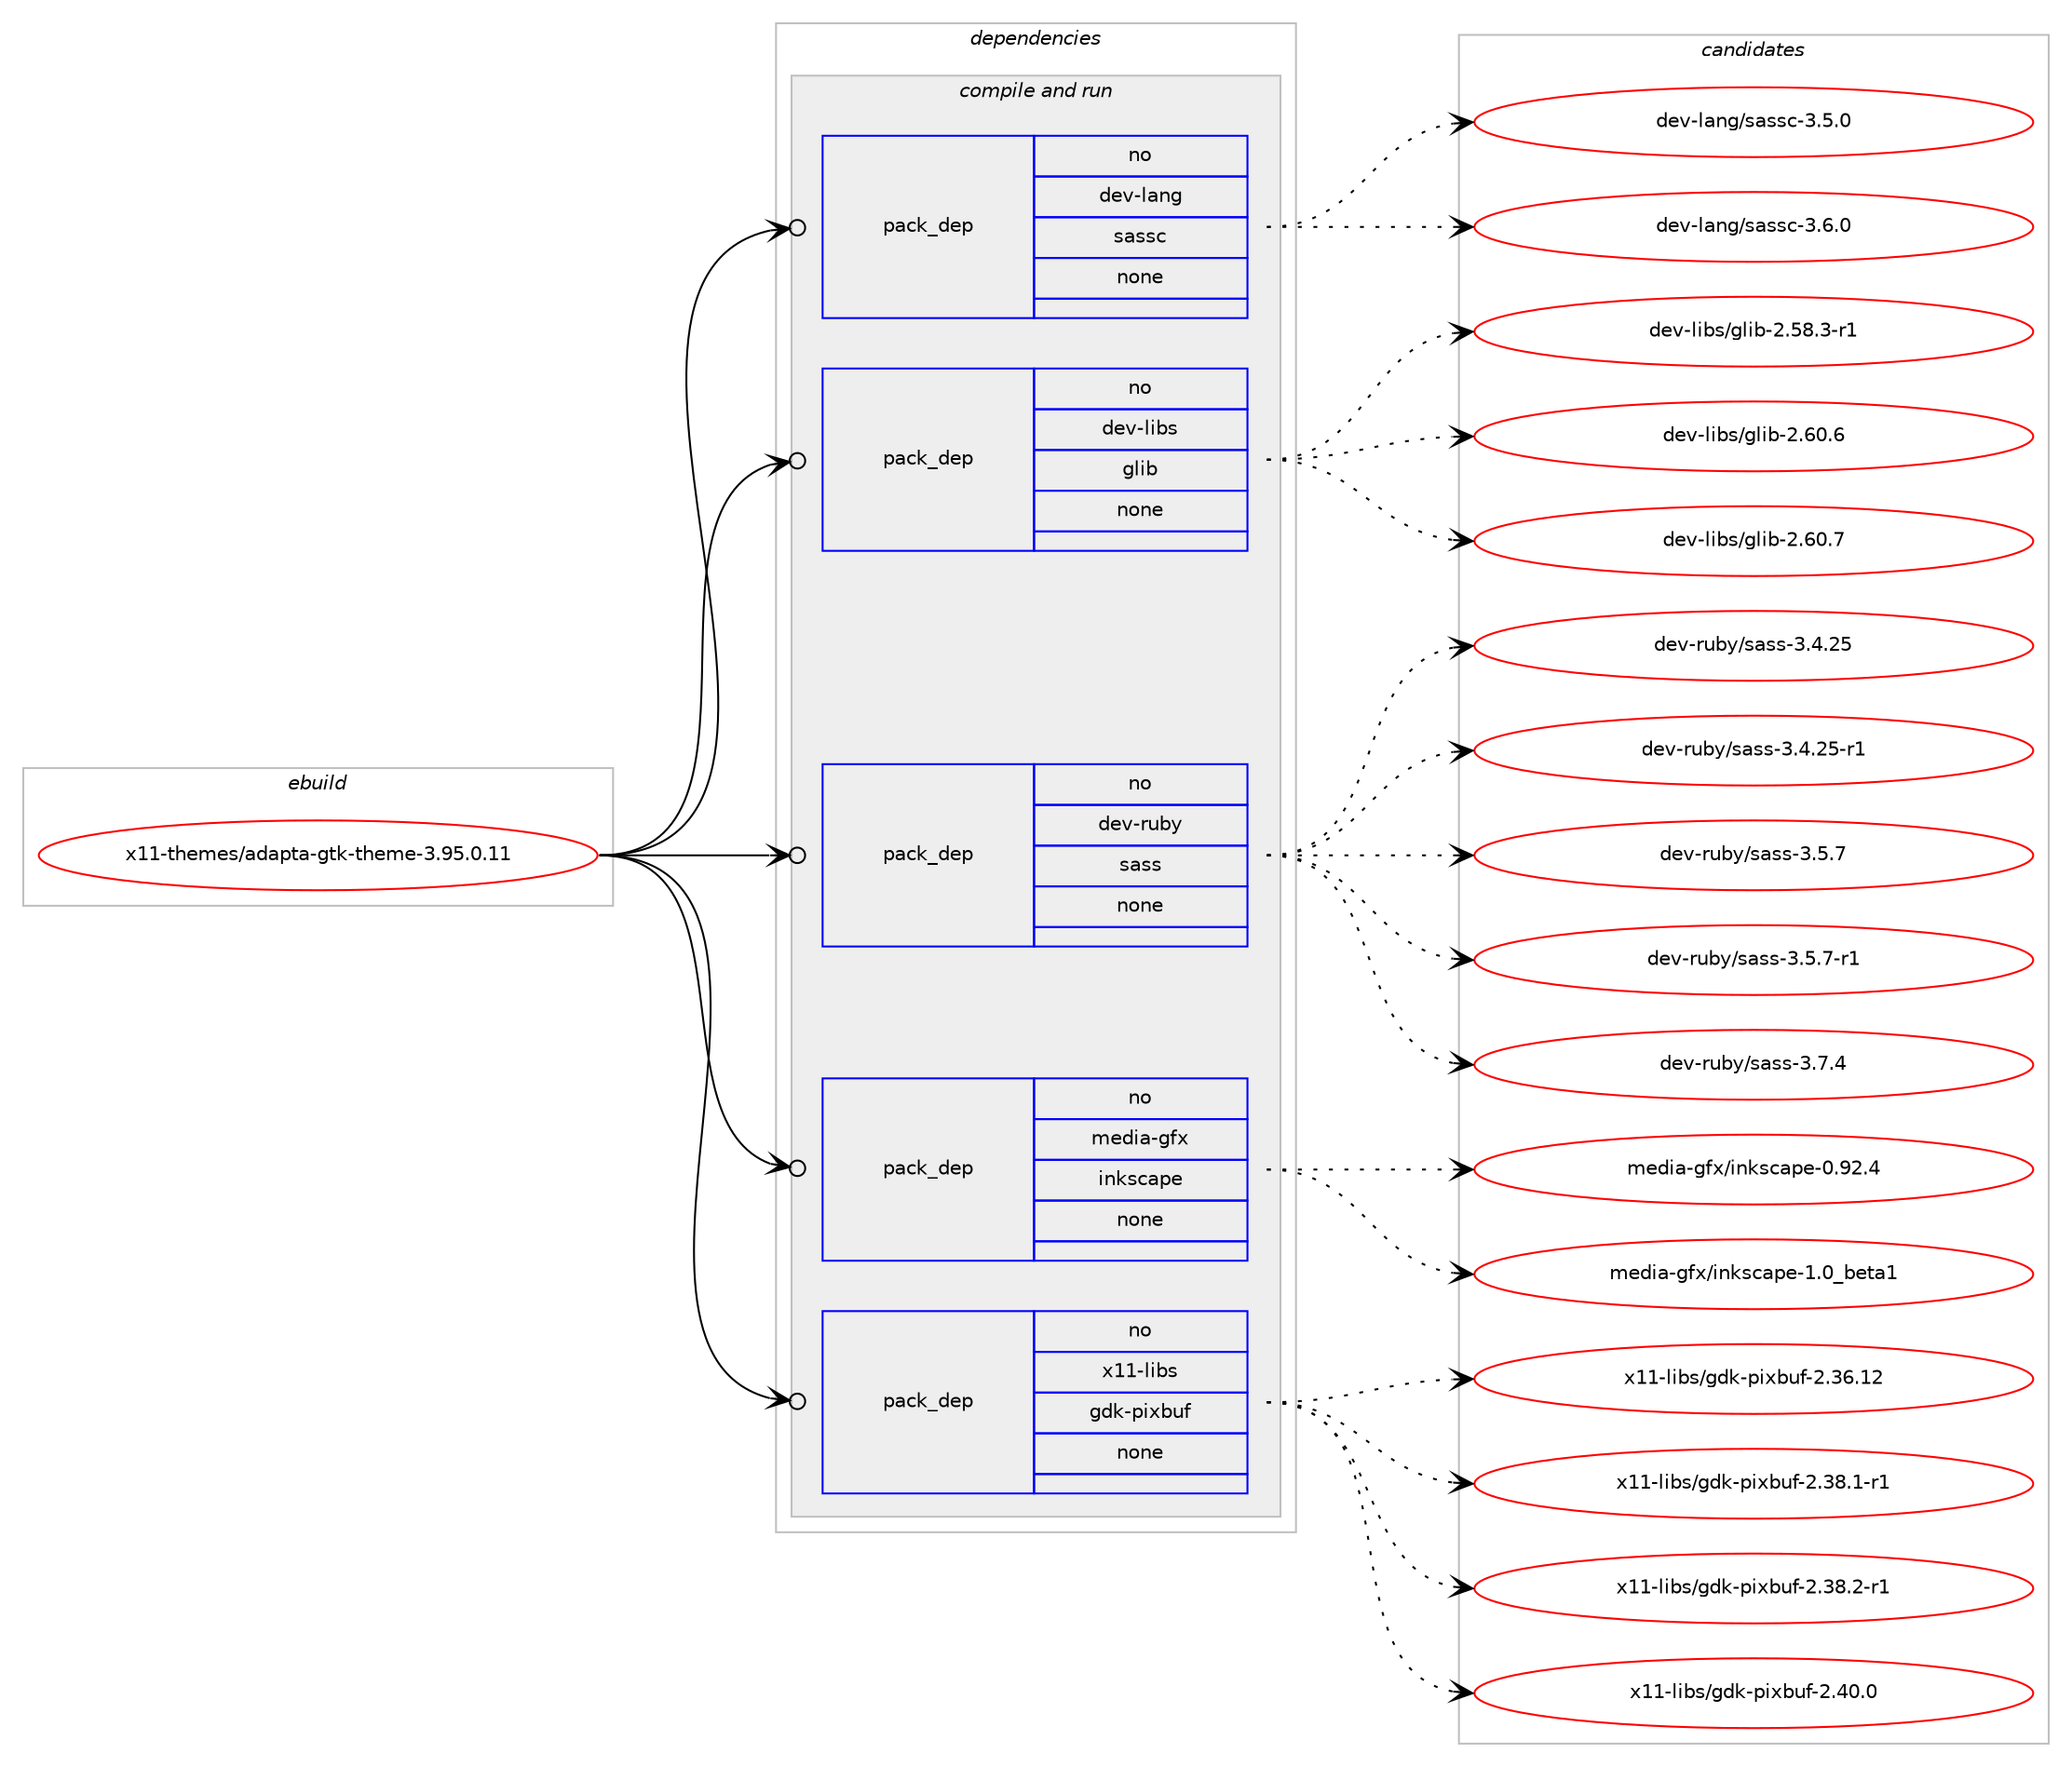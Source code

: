 digraph prolog {

# *************
# Graph options
# *************

newrank=true;
concentrate=true;
compound=true;
graph [rankdir=LR,fontname=Helvetica,fontsize=10,ranksep=1.5];#, ranksep=2.5, nodesep=0.2];
edge  [arrowhead=vee];
node  [fontname=Helvetica,fontsize=10];

# **********
# The ebuild
# **********

subgraph cluster_leftcol {
color=gray;
rank=same;
label=<<i>ebuild</i>>;
id [label="x11-themes/adapta-gtk-theme-3.95.0.11", color=red, width=4, href="../x11-themes/adapta-gtk-theme-3.95.0.11.svg"];
}

# ****************
# The dependencies
# ****************

subgraph cluster_midcol {
color=gray;
label=<<i>dependencies</i>>;
subgraph cluster_compile {
fillcolor="#eeeeee";
style=filled;
label=<<i>compile</i>>;
}
subgraph cluster_compileandrun {
fillcolor="#eeeeee";
style=filled;
label=<<i>compile and run</i>>;
subgraph pack687290 {
dependency924481 [label=<<TABLE BORDER="0" CELLBORDER="1" CELLSPACING="0" CELLPADDING="4" WIDTH="220"><TR><TD ROWSPAN="6" CELLPADDING="30">pack_dep</TD></TR><TR><TD WIDTH="110">no</TD></TR><TR><TD>dev-lang</TD></TR><TR><TD>sassc</TD></TR><TR><TD>none</TD></TR><TR><TD></TD></TR></TABLE>>, shape=none, color=blue];
}
id:e -> dependency924481:w [weight=20,style="solid",arrowhead="odotvee"];
subgraph pack687291 {
dependency924482 [label=<<TABLE BORDER="0" CELLBORDER="1" CELLSPACING="0" CELLPADDING="4" WIDTH="220"><TR><TD ROWSPAN="6" CELLPADDING="30">pack_dep</TD></TR><TR><TD WIDTH="110">no</TD></TR><TR><TD>dev-libs</TD></TR><TR><TD>glib</TD></TR><TR><TD>none</TD></TR><TR><TD></TD></TR></TABLE>>, shape=none, color=blue];
}
id:e -> dependency924482:w [weight=20,style="solid",arrowhead="odotvee"];
subgraph pack687292 {
dependency924483 [label=<<TABLE BORDER="0" CELLBORDER="1" CELLSPACING="0" CELLPADDING="4" WIDTH="220"><TR><TD ROWSPAN="6" CELLPADDING="30">pack_dep</TD></TR><TR><TD WIDTH="110">no</TD></TR><TR><TD>dev-ruby</TD></TR><TR><TD>sass</TD></TR><TR><TD>none</TD></TR><TR><TD></TD></TR></TABLE>>, shape=none, color=blue];
}
id:e -> dependency924483:w [weight=20,style="solid",arrowhead="odotvee"];
subgraph pack687293 {
dependency924484 [label=<<TABLE BORDER="0" CELLBORDER="1" CELLSPACING="0" CELLPADDING="4" WIDTH="220"><TR><TD ROWSPAN="6" CELLPADDING="30">pack_dep</TD></TR><TR><TD WIDTH="110">no</TD></TR><TR><TD>media-gfx</TD></TR><TR><TD>inkscape</TD></TR><TR><TD>none</TD></TR><TR><TD></TD></TR></TABLE>>, shape=none, color=blue];
}
id:e -> dependency924484:w [weight=20,style="solid",arrowhead="odotvee"];
subgraph pack687294 {
dependency924485 [label=<<TABLE BORDER="0" CELLBORDER="1" CELLSPACING="0" CELLPADDING="4" WIDTH="220"><TR><TD ROWSPAN="6" CELLPADDING="30">pack_dep</TD></TR><TR><TD WIDTH="110">no</TD></TR><TR><TD>x11-libs</TD></TR><TR><TD>gdk-pixbuf</TD></TR><TR><TD>none</TD></TR><TR><TD></TD></TR></TABLE>>, shape=none, color=blue];
}
id:e -> dependency924485:w [weight=20,style="solid",arrowhead="odotvee"];
}
subgraph cluster_run {
fillcolor="#eeeeee";
style=filled;
label=<<i>run</i>>;
}
}

# **************
# The candidates
# **************

subgraph cluster_choices {
rank=same;
color=gray;
label=<<i>candidates</i>>;

subgraph choice687290 {
color=black;
nodesep=1;
choice1001011184510897110103471159711511599455146534648 [label="dev-lang/sassc-3.5.0", color=red, width=4,href="../dev-lang/sassc-3.5.0.svg"];
choice1001011184510897110103471159711511599455146544648 [label="dev-lang/sassc-3.6.0", color=red, width=4,href="../dev-lang/sassc-3.6.0.svg"];
dependency924481:e -> choice1001011184510897110103471159711511599455146534648:w [style=dotted,weight="100"];
dependency924481:e -> choice1001011184510897110103471159711511599455146544648:w [style=dotted,weight="100"];
}
subgraph choice687291 {
color=black;
nodesep=1;
choice10010111845108105981154710310810598455046535646514511449 [label="dev-libs/glib-2.58.3-r1", color=red, width=4,href="../dev-libs/glib-2.58.3-r1.svg"];
choice1001011184510810598115471031081059845504654484654 [label="dev-libs/glib-2.60.6", color=red, width=4,href="../dev-libs/glib-2.60.6.svg"];
choice1001011184510810598115471031081059845504654484655 [label="dev-libs/glib-2.60.7", color=red, width=4,href="../dev-libs/glib-2.60.7.svg"];
dependency924482:e -> choice10010111845108105981154710310810598455046535646514511449:w [style=dotted,weight="100"];
dependency924482:e -> choice1001011184510810598115471031081059845504654484654:w [style=dotted,weight="100"];
dependency924482:e -> choice1001011184510810598115471031081059845504654484655:w [style=dotted,weight="100"];
}
subgraph choice687292 {
color=black;
nodesep=1;
choice1001011184511411798121471159711511545514652465053 [label="dev-ruby/sass-3.4.25", color=red, width=4,href="../dev-ruby/sass-3.4.25.svg"];
choice10010111845114117981214711597115115455146524650534511449 [label="dev-ruby/sass-3.4.25-r1", color=red, width=4,href="../dev-ruby/sass-3.4.25-r1.svg"];
choice10010111845114117981214711597115115455146534655 [label="dev-ruby/sass-3.5.7", color=red, width=4,href="../dev-ruby/sass-3.5.7.svg"];
choice100101118451141179812147115971151154551465346554511449 [label="dev-ruby/sass-3.5.7-r1", color=red, width=4,href="../dev-ruby/sass-3.5.7-r1.svg"];
choice10010111845114117981214711597115115455146554652 [label="dev-ruby/sass-3.7.4", color=red, width=4,href="../dev-ruby/sass-3.7.4.svg"];
dependency924483:e -> choice1001011184511411798121471159711511545514652465053:w [style=dotted,weight="100"];
dependency924483:e -> choice10010111845114117981214711597115115455146524650534511449:w [style=dotted,weight="100"];
dependency924483:e -> choice10010111845114117981214711597115115455146534655:w [style=dotted,weight="100"];
dependency924483:e -> choice100101118451141179812147115971151154551465346554511449:w [style=dotted,weight="100"];
dependency924483:e -> choice10010111845114117981214711597115115455146554652:w [style=dotted,weight="100"];
}
subgraph choice687293 {
color=black;
nodesep=1;
choice109101100105974510310212047105110107115999711210145484657504652 [label="media-gfx/inkscape-0.92.4", color=red, width=4,href="../media-gfx/inkscape-0.92.4.svg"];
choice10910110010597451031021204710511010711599971121014549464895981011169749 [label="media-gfx/inkscape-1.0_beta1", color=red, width=4,href="../media-gfx/inkscape-1.0_beta1.svg"];
dependency924484:e -> choice109101100105974510310212047105110107115999711210145484657504652:w [style=dotted,weight="100"];
dependency924484:e -> choice10910110010597451031021204710511010711599971121014549464895981011169749:w [style=dotted,weight="100"];
}
subgraph choice687294 {
color=black;
nodesep=1;
choice120494945108105981154710310010745112105120981171024550465154464950 [label="x11-libs/gdk-pixbuf-2.36.12", color=red, width=4,href="../x11-libs/gdk-pixbuf-2.36.12.svg"];
choice12049494510810598115471031001074511210512098117102455046515646494511449 [label="x11-libs/gdk-pixbuf-2.38.1-r1", color=red, width=4,href="../x11-libs/gdk-pixbuf-2.38.1-r1.svg"];
choice12049494510810598115471031001074511210512098117102455046515646504511449 [label="x11-libs/gdk-pixbuf-2.38.2-r1", color=red, width=4,href="../x11-libs/gdk-pixbuf-2.38.2-r1.svg"];
choice1204949451081059811547103100107451121051209811710245504652484648 [label="x11-libs/gdk-pixbuf-2.40.0", color=red, width=4,href="../x11-libs/gdk-pixbuf-2.40.0.svg"];
dependency924485:e -> choice120494945108105981154710310010745112105120981171024550465154464950:w [style=dotted,weight="100"];
dependency924485:e -> choice12049494510810598115471031001074511210512098117102455046515646494511449:w [style=dotted,weight="100"];
dependency924485:e -> choice12049494510810598115471031001074511210512098117102455046515646504511449:w [style=dotted,weight="100"];
dependency924485:e -> choice1204949451081059811547103100107451121051209811710245504652484648:w [style=dotted,weight="100"];
}
}

}

